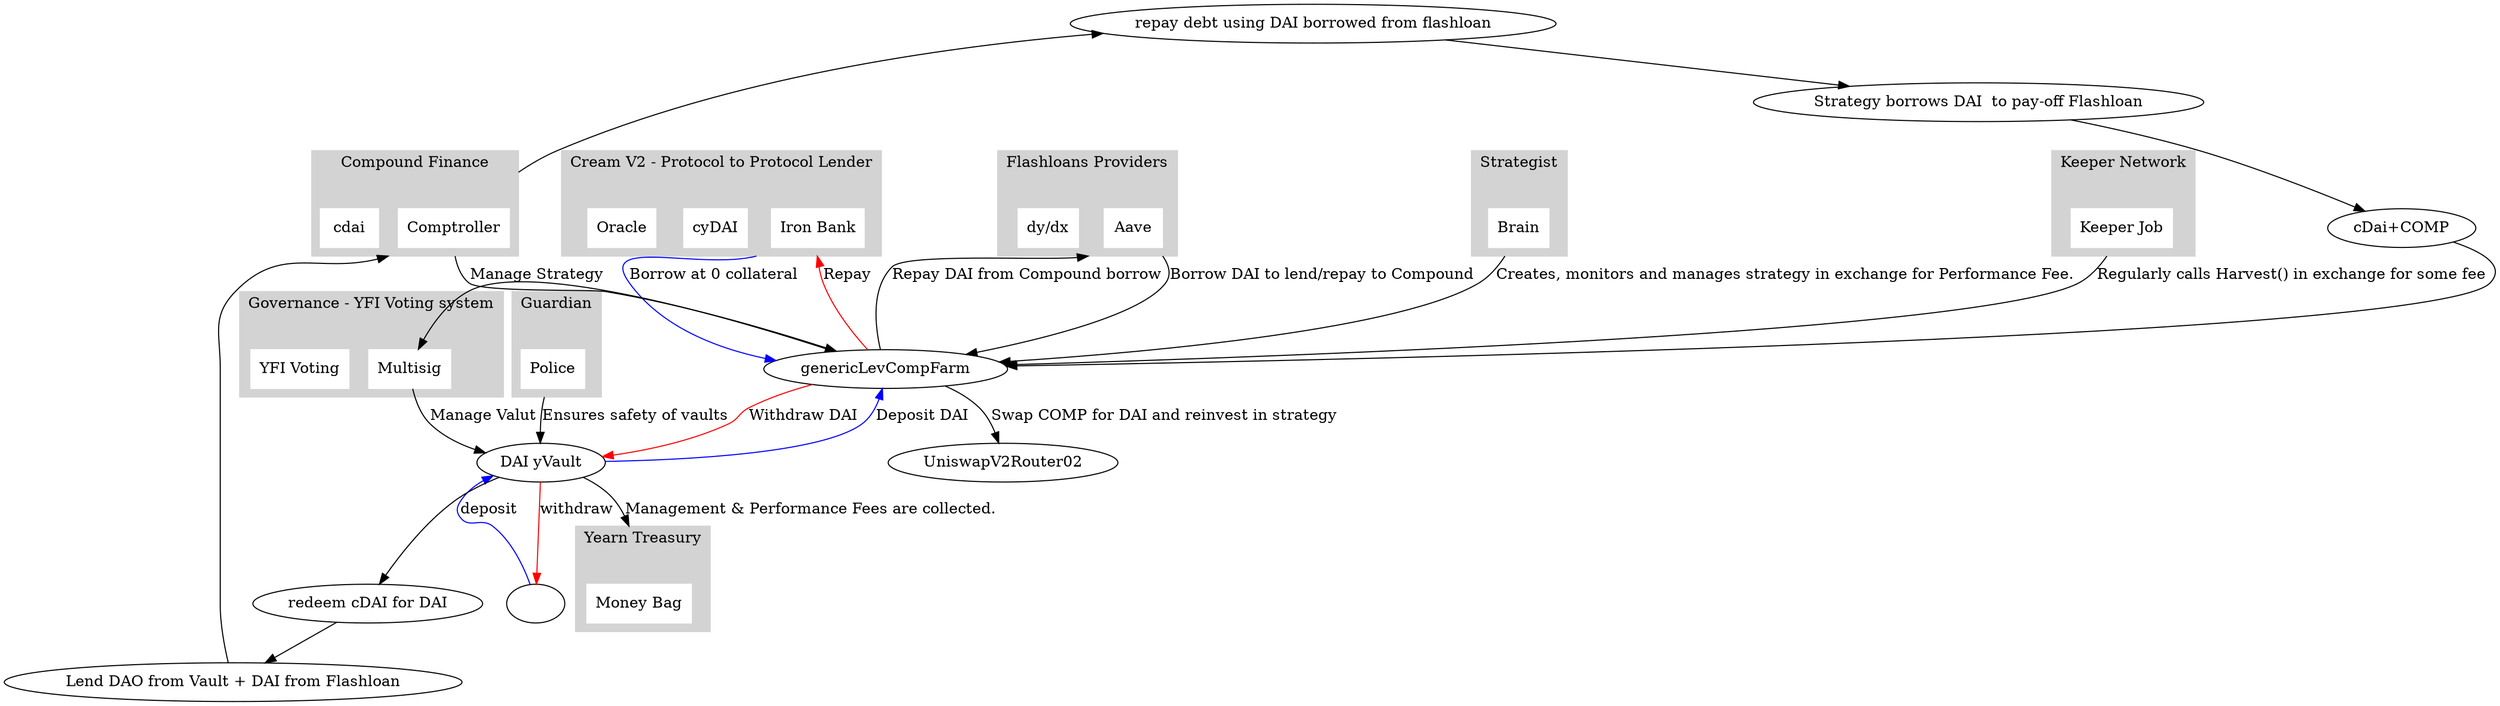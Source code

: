 digraph G {

  subgraph cluster_cream {
    style=filled;
    color=lightgrey;
    node [style=filled,color=white,shape=box];
    "Iron Bank";
    "cyDAI";
    "Oracle";
    label = "Cream V2 - Protocol to Protocol Lender";
  }

  subgraph cluster_governance{
    style=filled;
    color=lightgrey;
    node [style=filled,color=white,shape=box];
    "Multisig";
    "YFI Voting";
    label = "Governance - YFI Voting system";
  }

  subgraph cluster_flashloan_provider{
    style=filled;
    color=lightgrey;
    node [style=filled,color=white,shape=box];
    "Aave";
    "dy/dx";
    label = "Flashloans Providers";
  }

  subgraph cluster_compound{
    style=filled;
    color=lightgrey;
    node [style=filled,color=white,shape=box];
    "Comptroller";
    "cdai";
    label = "Compound Finance";
  }

  subgraph cluster_strategist{
    style=filled;
    color=lightgrey;
    node [style=filled,color=white,shape=box];
    "Brain"
    label = "Strategist";
  }

  subgraph cluster_keeper{
    style=filled;
    color=lightgrey;
    node [style=filled,color=white,shape=box];
    "Keeper Job"
    label = "Keeper Network";
  }

  subgraph cluster_treasury{
    style=filled;
    color=lightgrey;
    node [style=filled,color=white,shape=box];
    "Money Bag"
    label = "Yearn Treasury";
  }

  subgraph cluster_guardian{
    style=filled;
    color=lightgrey;
    node [style=filled,color=white,shape=box];
    "Police"
    label = "Guardian";
  }

  Ape -> "DAI yVault"  [color=blue] [label="deposit"];
  "DAI yVault" -> Ape  [color=red] [label="withdraw"];
  "DAI yVault" -> "genericLevCompFarm" [color=blue] [label="Deposit DAI"]
  "genericLevCompFarm" -> "DAI yVault" [color=red] [label="Withdraw DAI"]
  "Iron Bank" -> "genericLevCompFarm" [color=blue] [label="Borrow at 0 collateral"] [ltail=cluster_cream]
  "genericLevCompFarm" -> "Iron Bank" [color=red] [label="Repay"] [lhead=cluster_cream]
  "DAI yVault" -> "redeem cDAI for DAI" -> "Lend DAO from Vault + DAI from Flashloan" -> "Comptroller" [lhead=cluster_compound]
  "Comptroller" -> "repay debt using DAI borrowed from flashloan" -> "Strategy borrows DAI  to pay-off Flashloan" -> "cDai+COMP" -> "genericLevCompFarm" [ltail=cluster_compound]
  "Multisig" -> "DAI yVault" [label="Manage Valut"]
  "genericLevCompFarm" -> "Multisig" [label="Manage Strategy"]
  "Aave" -> "genericLevCompFarm" [ltail=cluster_flashloan_provider] [label="Borrow DAI to lend/repay to Compound"]
  "genericLevCompFarm" -> "Aave" [lhead=cluster_flashloan_provider] [label="Repay DAI from Compound borrow"]

  "Comptroller" -> "genericLevCompFarm" [ltail=cluster_compound]
  "Keeper Job" -> "genericLevCompFarm" [ltail=cluster_keeper] [label="Regularly calls Harvest() in exchange for some fee"]
  "Brain" -> "genericLevCompFarm" [ltail=cluster_strategist] [label="Creates, monitors and manages strategy in exchange for Performance Fee."]
  "DAI yVault" -> "Money Bag" [lhead=cluster_treasury] [label="Management & Performance Fees are collected."]
  "Police" -> "DAI yVault" [ltail=cluster_guardian] [label="Ensures safety of vaults"]
  "genericLevCompFarm" -> "UniswapV2Router02"  [label="Swap COMP for DAI and reinvest in strategy"] [lhead=cluster_cream]



  compound=true;
  Ape [image="https://raw.githubusercontent.com/miguel567/yearn-diagrams/master/icons/4814337391579070428-512.png", label=""]
}